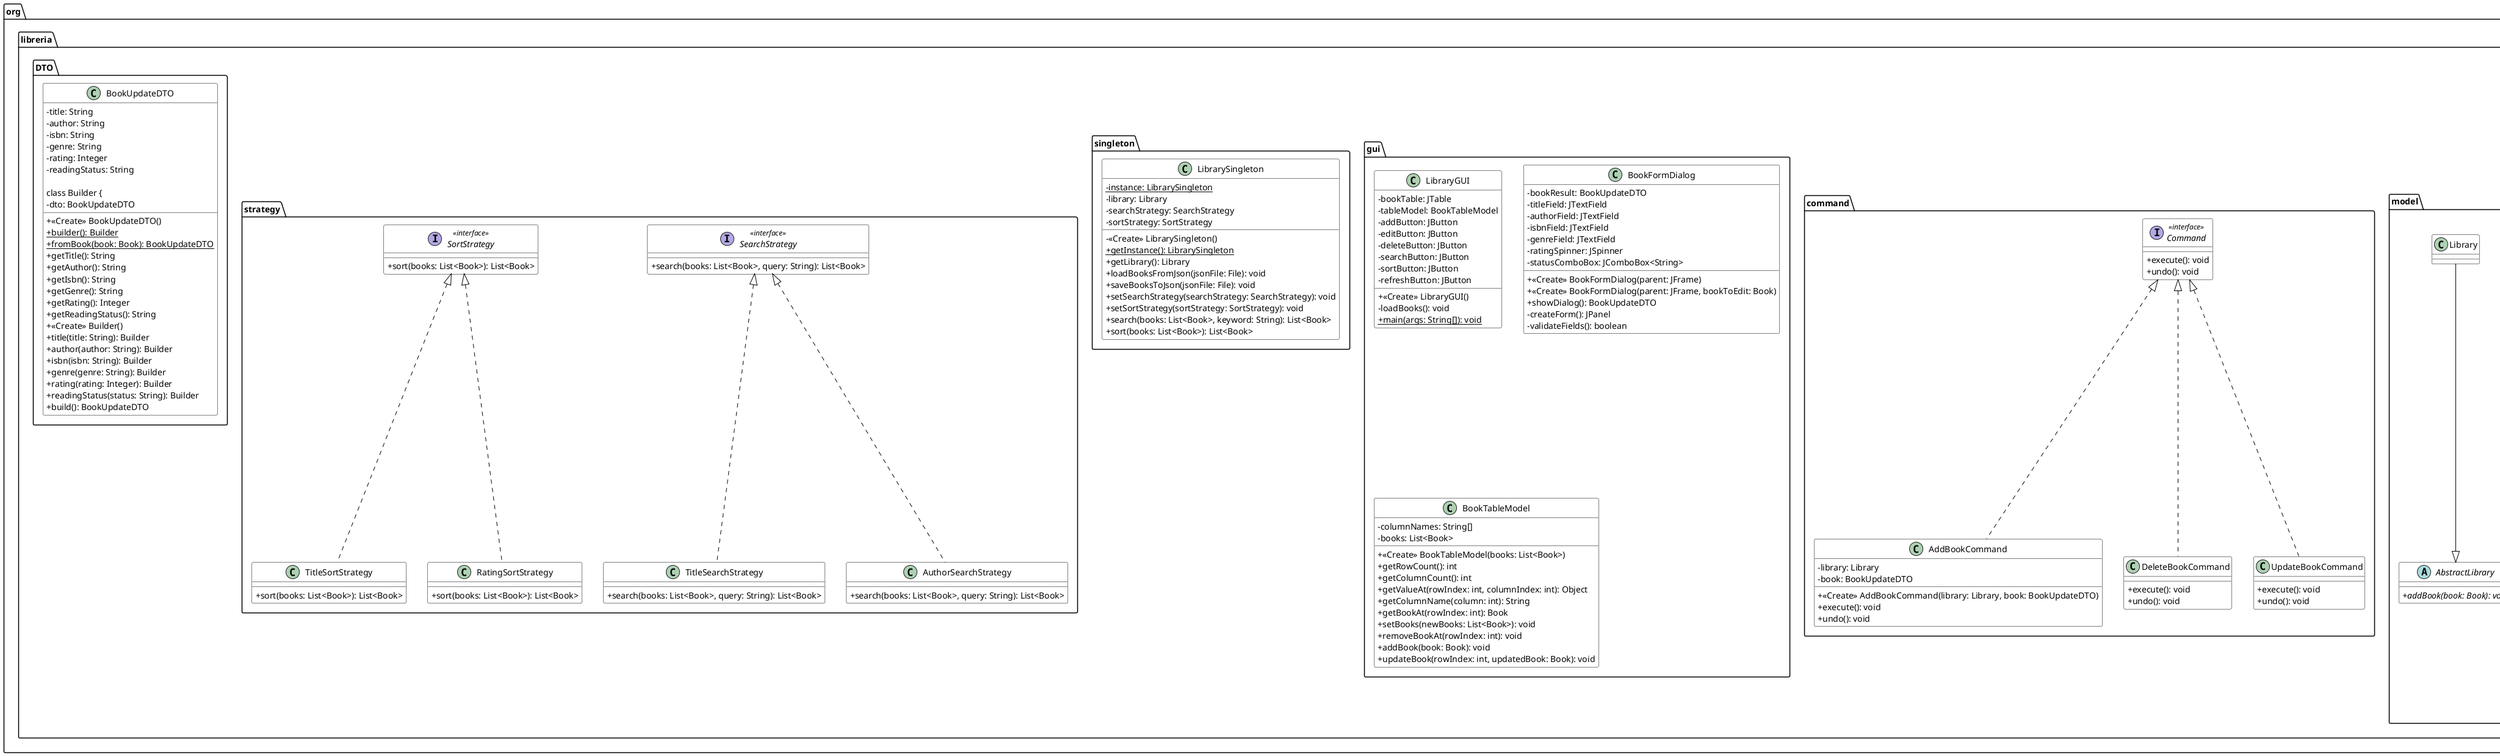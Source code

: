 @startuml
skinparam classAttributeIconSize 0
skinparam backgroundColor white
skinparam roundcorner 5

skinparam class {
    BackgroundColor white
    ArrowColor black
    BorderColor black
}

package org.libreria {
    package model {
        abstract class AbstractBook {
            # title: String
            # author: String
            # isbn: String
            # genre: String
            # rating: Integer
            # readingStatus: String
            + <<Create>> AbstractBook()
            + <<Create>> AbstractBook(title: String, author: String, isbn: String, genre: String, rating: int, readingStatus: String)
            + getTitle(): String
            + setTitle(title: String): void
            + getAuthor(): String
            + setAuthor(author: String): void
            + getIsbn(): String
            + setIsbn(isbn: String): void
            + getGenre(): String
            + setGenre(genre: String): void
            + getRating(): Integer
            + setRating(rating: int): void
            + getReadingStatus(): String
            + setReadingStatus(status: String): void
        }

        class Book {
            + <<Create>> Book()
            + <<Create>> Book(title: String, author: String, isbn: String, genre: String, rating: Integer, readingStatus: String)
            + toString(): String
        }

        abstract class AbstractLibrary {
            + {abstract} addBook(book: Book): void
        }

        class Library {
        }

        Book --|> AbstractBook
        Library --|> AbstractLibrary
    }

    package command {
        interface Command <<interface>> {
            + execute(): void
            + undo(): void
        }

        class AddBookCommand {
            - library: Library
            - book: BookUpdateDTO
            + <<Create>> AddBookCommand(library: Library, book: BookUpdateDTO)
            + execute(): void
            + undo(): void
        }

        class DeleteBookCommand {
            + execute(): void
            + undo(): void
        }

        class UpdateBookCommand {
            + execute(): void
            + undo(): void
        }

        Command <|.. AddBookCommand
        Command <|.. DeleteBookCommand
        Command <|.. UpdateBookCommand
    }

    package gui {
        class LibraryGUI {
            - bookTable: JTable
            - tableModel: BookTableModel
            - addButton: JButton
            - editButton: JButton
            - deleteButton: JButton
            - searchButton: JButton
            - sortButton: JButton
            - refreshButton: JButton
            + <<Create>> LibraryGUI()
            - loadBooks(): void
            + {static} main(args: String[]): void
        }

        class BookFormDialog {
            - bookResult: BookUpdateDTO
            - titleField: JTextField
            - authorField: JTextField
            - isbnField: JTextField
            - genreField: JTextField
            - ratingSpinner: JSpinner
            - statusComboBox: JComboBox<String>
            + <<Create>> BookFormDialog(parent: JFrame)
            + <<Create>> BookFormDialog(parent: JFrame, bookToEdit: Book)
            + showDialog(): BookUpdateDTO
            - createForm(): JPanel
            - validateFields(): boolean
        }

        class BookTableModel {
            - columnNames: String[]
            - books: List<Book>
            + <<Create>> BookTableModel(books: List<Book>)
            + getRowCount(): int
            + getColumnCount(): int
            + getValueAt(rowIndex: int, columnIndex: int): Object
            + getColumnName(column: int): String
            + getBookAt(rowIndex: int): Book
            + setBooks(newBooks: List<Book>): void
            + removeBookAt(rowIndex: int): void
            + addBook(book: Book): void
            + updateBook(rowIndex: int, updatedBook: Book): void
        }
    }

    package singleton {
        class LibrarySingleton {
            - {static} instance: LibrarySingleton
            - library: Library
            - searchStrategy: SearchStrategy
            - sortStrategy: SortStrategy
            - <<Create>> LibrarySingleton()
            + {static} getInstance(): LibrarySingleton
            + getLibrary(): Library
            + loadBooksFromJson(jsonFile: File): void
            + saveBooksToJson(jsonFile: File): void
            + setSearchStrategy(searchStrategy: SearchStrategy): void
            + setSortStrategy(sortStrategy: SortStrategy): void
            + search(books: List<Book>, keyword: String): List<Book>
            + sort(books: List<Book>): List<Book>
        }
    }

    package strategy {
        interface SearchStrategy <<interface>> {
            + search(books: List<Book>, query: String): List<Book>
        }

        interface SortStrategy <<interface>> {
            + sort(books: List<Book>): List<Book>
        }

        class TitleSearchStrategy {
            + search(books: List<Book>, query: String): List<Book>
        }

        class AuthorSearchStrategy {
            + search(books: List<Book>, query: String): List<Book>
        }

        class TitleSortStrategy {
            + sort(books: List<Book>): List<Book>
        }

        class RatingSortStrategy {
            + sort(books: List<Book>): List<Book>
        }

        SearchStrategy <|.. TitleSearchStrategy
        SearchStrategy <|.. AuthorSearchStrategy
        SortStrategy <|.. TitleSortStrategy
        SortStrategy <|.. RatingSortStrategy
    }

    package DTO {
        class BookUpdateDTO {
            - title: String
            - author: String
            - isbn: String
            - genre: String
            - rating: Integer
            - readingStatus: String
            + <<Create>> BookUpdateDTO()
            + {static} builder(): Builder
            + {static} fromBook(book: Book): BookUpdateDTO
            + getTitle(): String
            + getAuthor(): String
            + getIsbn(): String
            + getGenre(): String
            + getRating(): Integer
            + getReadingStatus(): String

            class Builder {
                - dto: BookUpdateDTO
                + <<Create>> Builder()
                + title(title: String): Builder
                + author(author: String): Builder
                + isbn(isbn: String): Builder
                + genre(genre: String): Builder
                + rating(rating: Integer): Builder
                + readingStatus(status: String): Builder
                + build(): BookUpdateDTO
            }
        }
    }

    package utilities {
        class GUIController {
            - {static} gui: LibraryGUI
            + {static} initializeGUI(): void
            + {static} updateTable(): void
            + {static} showErrorMessage(message: String): void
            + {static} showSuccessMessage(message: String): void
            - <<Create>> GUIController()
        }

        class DataBaseController {
            - {static} databasePath: String
            - {static} objectMapper: ObjectMapper
            + {static} initializeDatabase(): void
            + {static} saveToDatabase(library: Library): void
            + {static} loadFromDatabase(): Library
            + {static} validateDatabaseFile(): boolean
            - <<Create>> DataBaseController()
        }
    }

    package factory {
        interface BookFactory <<interface>> {
            + createBook(): Book
        }

        class StandardBookFactory {
            + <<Create>> StandardBookFactory()
            + createBook(): Book
        }

        BookFactory <|.. StandardBookFactory
    }

    package exceptions {
        class InvalidISBNException {
            + <<Create>> InvalidISBNException()
            + <<Create>> InvalidISBNException(message: String)
            + <<Create>> InvalidISBNException(message: String, cause: Throwable)
        }

        class BookNotFoundException {
            + <<Create>> BookNotFoundException()
            + <<Create>> BookNotFoundException(message: String)
            + <<Create>> BookNotFoundException(message: String, cause: Throwable)
        }

        class InvalidRatingException {
            + <<Create>> InvalidRatingException()
            + <<Create>> InvalidRatingException(message: String)
            + <<Create>> InvalidRatingException(message: String, cause: Throwable)
        }
    }
}

@enduml
